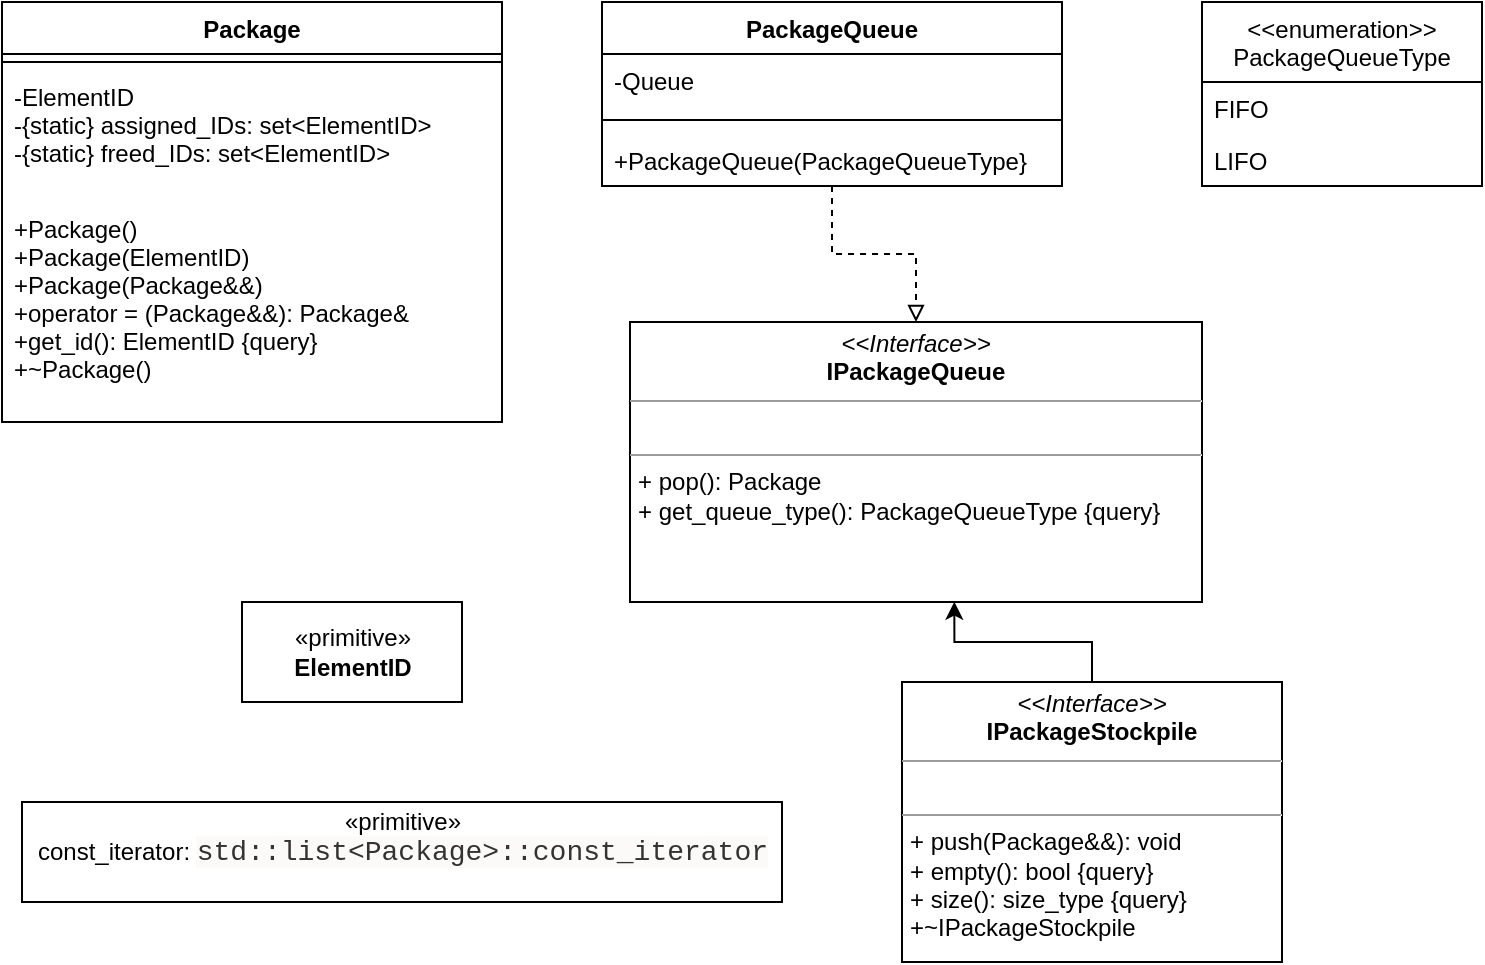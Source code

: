 <mxfile version="16.0.0" type="device"><diagram id="C5RBs43oDa-KdzZeNtuy" name="Page-1"><mxGraphModel dx="1102" dy="525" grid="1" gridSize="10" guides="1" tooltips="1" connect="1" arrows="1" fold="1" page="1" pageScale="1" pageWidth="827" pageHeight="1169" math="0" shadow="0"><root><mxCell id="WIyWlLk6GJQsqaUBKTNV-0"/><mxCell id="WIyWlLk6GJQsqaUBKTNV-1" parent="WIyWlLk6GJQsqaUBKTNV-0"/><mxCell id="5ea-SIClOBW71PKjQQkf-34" style="edgeStyle=orthogonalEdgeStyle;rounded=0;orthogonalLoop=1;jettySize=auto;html=1;entryX=0.5;entryY=0;entryDx=0;entryDy=0;endArrow=block;endFill=0;dashed=1;" parent="WIyWlLk6GJQsqaUBKTNV-1" source="5ea-SIClOBW71PKjQQkf-1" target="5ea-SIClOBW71PKjQQkf-26" edge="1"><mxGeometry relative="1" as="geometry"/></mxCell><mxCell id="5ea-SIClOBW71PKjQQkf-1" value="PackageQueue" style="swimlane;fontStyle=1;align=center;verticalAlign=top;childLayout=stackLayout;horizontal=1;startSize=26;horizontalStack=0;resizeParent=1;resizeParentMax=0;resizeLast=0;collapsible=1;marginBottom=0;" parent="WIyWlLk6GJQsqaUBKTNV-1" vertex="1"><mxGeometry x="330" y="30" width="230" height="92" as="geometry"/></mxCell><mxCell id="5ea-SIClOBW71PKjQQkf-6" value="-Queue" style="text;strokeColor=none;fillColor=none;align=left;verticalAlign=top;spacingLeft=4;spacingRight=4;overflow=hidden;rotatable=0;points=[[0,0.5],[1,0.5]];portConstraint=eastwest;" parent="5ea-SIClOBW71PKjQQkf-1" vertex="1"><mxGeometry y="26" width="230" height="26" as="geometry"/></mxCell><mxCell id="5ea-SIClOBW71PKjQQkf-3" value="" style="line;strokeWidth=1;fillColor=none;align=left;verticalAlign=middle;spacingTop=-1;spacingLeft=3;spacingRight=3;rotatable=0;labelPosition=right;points=[];portConstraint=eastwest;" parent="5ea-SIClOBW71PKjQQkf-1" vertex="1"><mxGeometry y="52" width="230" height="14" as="geometry"/></mxCell><mxCell id="5ea-SIClOBW71PKjQQkf-4" value="+PackageQueue(PackageQueueType}" style="text;strokeColor=none;fillColor=none;align=left;verticalAlign=top;spacingLeft=4;spacingRight=4;overflow=hidden;rotatable=0;points=[[0,0.5],[1,0.5]];portConstraint=eastwest;" parent="5ea-SIClOBW71PKjQQkf-1" vertex="1"><mxGeometry y="66" width="230" height="26" as="geometry"/></mxCell><mxCell id="5ea-SIClOBW71PKjQQkf-7" value="Package" style="swimlane;fontStyle=1;align=center;verticalAlign=top;childLayout=stackLayout;horizontal=1;startSize=26;horizontalStack=0;resizeParent=1;resizeParentMax=0;resizeLast=0;collapsible=1;marginBottom=0;" parent="WIyWlLk6GJQsqaUBKTNV-1" vertex="1"><mxGeometry x="30" y="30" width="250" height="210" as="geometry"/></mxCell><mxCell id="5ea-SIClOBW71PKjQQkf-9" value="" style="line;strokeWidth=1;fillColor=none;align=left;verticalAlign=middle;spacingTop=-1;spacingLeft=3;spacingRight=3;rotatable=0;labelPosition=right;points=[];portConstraint=eastwest;" parent="5ea-SIClOBW71PKjQQkf-7" vertex="1"><mxGeometry y="26" width="250" height="8" as="geometry"/></mxCell><mxCell id="5ea-SIClOBW71PKjQQkf-8" value="-ElementID&#10;-{static} assigned_IDs: set&lt;ElementID&gt;&#10;-{static} freed_IDs: set&lt;ElementID&gt;" style="text;strokeColor=none;fillColor=none;align=left;verticalAlign=top;spacingLeft=4;spacingRight=4;overflow=hidden;rotatable=0;points=[[0,0.5],[1,0.5]];portConstraint=eastwest;" parent="5ea-SIClOBW71PKjQQkf-7" vertex="1"><mxGeometry y="34" width="250" height="66" as="geometry"/></mxCell><mxCell id="5ea-SIClOBW71PKjQQkf-10" value="+Package()&#10;+Package(ElementID)&#10;+Package(Package&amp;&amp;)&#10;+operator = (Package&amp;&amp;): Package&amp;&#10;+get_id(): ElementID {query}&#10;+~Package()" style="text;strokeColor=none;fillColor=none;align=left;verticalAlign=top;spacingLeft=4;spacingRight=4;overflow=hidden;rotatable=0;points=[[0,0.5],[1,0.5]];portConstraint=eastwest;" parent="5ea-SIClOBW71PKjQQkf-7" vertex="1"><mxGeometry y="100" width="250" height="110" as="geometry"/></mxCell><mxCell id="5ea-SIClOBW71PKjQQkf-20" value="&lt;&lt;enumeration&gt;&gt;&#10;PackageQueueType" style="swimlane;fontStyle=0;childLayout=stackLayout;horizontal=1;startSize=40;fillColor=none;horizontalStack=0;resizeParent=1;resizeParentMax=0;resizeLast=0;collapsible=1;marginBottom=0;" parent="WIyWlLk6GJQsqaUBKTNV-1" vertex="1"><mxGeometry x="630" y="30" width="140" height="92" as="geometry"/></mxCell><mxCell id="5ea-SIClOBW71PKjQQkf-21" value="FIFO" style="text;strokeColor=none;fillColor=none;align=left;verticalAlign=top;spacingLeft=4;spacingRight=4;overflow=hidden;rotatable=0;points=[[0,0.5],[1,0.5]];portConstraint=eastwest;" parent="5ea-SIClOBW71PKjQQkf-20" vertex="1"><mxGeometry y="40" width="140" height="26" as="geometry"/></mxCell><mxCell id="5ea-SIClOBW71PKjQQkf-22" value="LIFO" style="text;strokeColor=none;fillColor=none;align=left;verticalAlign=top;spacingLeft=4;spacingRight=4;overflow=hidden;rotatable=0;points=[[0,0.5],[1,0.5]];portConstraint=eastwest;" parent="5ea-SIClOBW71PKjQQkf-20" vertex="1"><mxGeometry y="66" width="140" height="26" as="geometry"/></mxCell><mxCell id="5ea-SIClOBW71PKjQQkf-26" value="&lt;p style=&quot;margin: 0px ; margin-top: 4px ; text-align: center&quot;&gt;&lt;i&gt;&amp;lt;&amp;lt;Interface&amp;gt;&amp;gt;&lt;/i&gt;&lt;br&gt;&lt;b&gt;IPackageQueue&lt;/b&gt;&lt;/p&gt;&lt;hr size=&quot;1&quot;&gt;&lt;p style=&quot;margin: 0px ; margin-left: 4px&quot;&gt;&lt;br&gt;&lt;/p&gt;&lt;hr size=&quot;1&quot;&gt;&lt;p style=&quot;margin: 0px ; margin-left: 4px&quot;&gt;+ pop(): Package&lt;br&gt;+ get_queue_type(): PackageQueueType {query}&lt;/p&gt;" style="verticalAlign=top;align=left;overflow=fill;fontSize=12;fontFamily=Helvetica;html=1;" parent="WIyWlLk6GJQsqaUBKTNV-1" vertex="1"><mxGeometry x="344" y="190" width="286" height="140" as="geometry"/></mxCell><mxCell id="5ea-SIClOBW71PKjQQkf-31" style="edgeStyle=orthogonalEdgeStyle;rounded=0;orthogonalLoop=1;jettySize=auto;html=1;entryX=0.567;entryY=0.999;entryDx=0;entryDy=0;entryPerimeter=0;" parent="WIyWlLk6GJQsqaUBKTNV-1" source="5ea-SIClOBW71PKjQQkf-27" target="5ea-SIClOBW71PKjQQkf-26" edge="1"><mxGeometry relative="1" as="geometry"/></mxCell><mxCell id="5ea-SIClOBW71PKjQQkf-27" value="&lt;p style=&quot;margin: 0px ; margin-top: 4px ; text-align: center&quot;&gt;&lt;i&gt;&amp;lt;&amp;lt;Interface&amp;gt;&amp;gt;&lt;/i&gt;&lt;br&gt;&lt;b&gt;IPackageStockpile&lt;/b&gt;&lt;/p&gt;&lt;hr size=&quot;1&quot;&gt;&lt;p style=&quot;margin: 0px ; margin-left: 4px&quot;&gt;&lt;br&gt;&lt;/p&gt;&lt;hr size=&quot;1&quot;&gt;&lt;p style=&quot;margin: 0px ; margin-left: 4px&quot;&gt;+ push(Package&amp;amp;&amp;amp;): void&lt;br&gt;+ empty(): bool {query}&lt;/p&gt;&lt;p style=&quot;margin: 0px ; margin-left: 4px&quot;&gt;+ size(): size_type {query}&lt;/p&gt;&lt;p style=&quot;margin: 0px ; margin-left: 4px&quot;&gt;+~IPackageStockpile&lt;/p&gt;" style="verticalAlign=top;align=left;overflow=fill;fontSize=12;fontFamily=Helvetica;html=1;" parent="WIyWlLk6GJQsqaUBKTNV-1" vertex="1"><mxGeometry x="480" y="370" width="190" height="140" as="geometry"/></mxCell><mxCell id="5ea-SIClOBW71PKjQQkf-29" value="«primitive»&lt;br&gt;&lt;b&gt;ElementID&lt;/b&gt;" style="html=1;" parent="WIyWlLk6GJQsqaUBKTNV-1" vertex="1"><mxGeometry x="150" y="330" width="110" height="50" as="geometry"/></mxCell><mxCell id="XiAZcx6yVFGvEcasTHgc-2" value="«primitive»&lt;br&gt;const_iterator:&amp;nbsp;&lt;span style=&quot;color: rgb(51 , 51 , 51) ; font-family: &amp;#34;consolas&amp;#34; , &amp;#34;andale mono wt&amp;#34; , &amp;#34;andale mono&amp;#34; , &amp;#34;bitstream vera sans mono&amp;#34; , &amp;#34;nimbus mono l&amp;#34; , &amp;#34;monaco&amp;#34; , &amp;#34;courier new&amp;#34; , monospace ; font-size: 14px ; text-align: left ; background-color: rgb(251 , 250 , 249)&quot;&gt;std::list&amp;lt;Package&amp;gt;::const_iterator&lt;/span&gt;&lt;br&gt;&amp;nbsp;&amp;nbsp;" style="html=1;" vertex="1" parent="WIyWlLk6GJQsqaUBKTNV-1"><mxGeometry x="40" y="430" width="380" height="50" as="geometry"/></mxCell></root></mxGraphModel></diagram></mxfile>
